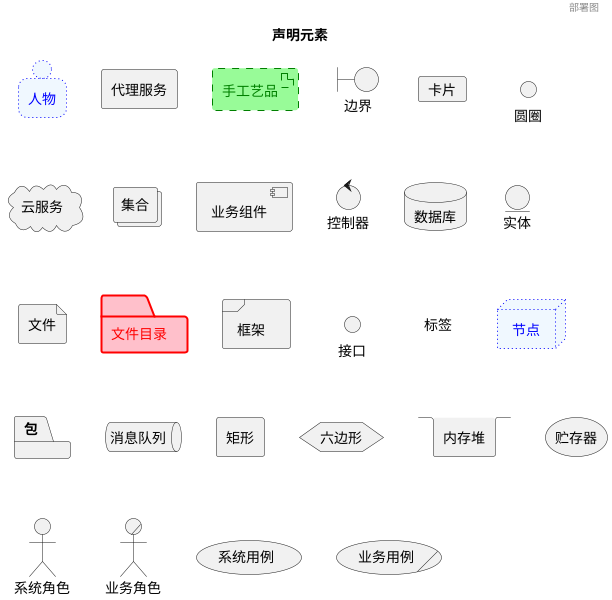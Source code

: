 @startuml
'https://plantuml.com/deployment-diagram
title 声明元素
header 部署图

person 人物 #aliceblue;line:blue;line.dotted;text:blue
agent 代理服务
artifact 手工艺品 #palegreen;line:green;line.dashed;text:green
boundary 边界
card 卡片
circle 圆圈
cloud 云服务
collections 集合
component 业务组件
control 控制器
database 数据库
entity 实体
file 文件
folder 文件目录 #pink;line:red;line.bold;text:red
frame 框架
interface 接口
label 标签
node 节点 #aliceblue;line:blue;line.dotted;text:blue
package 包
queue 消息队列
rectangle 矩形
hexagon 六边形
stack 内存堆
storage 贮存器
actor 系统角色
actor/ "业务角色"
usecase 系统用例
usecase/ "业务用例"

newpage

title 元素描述

folder folder [
    这是个 <b>文件夹
    ----
    您可以使用
    ====
    不同类型
    ....
    的分隔符
]

node node [
    这是个 <b>结点
    ----
    您可以使用
    ====
    不同类型
    ....
    的分隔符
]

database database #gold;line:green;line.dashed;text:blue [
    这是个 <b>数据库
    ----
    您可以使用
    ====
    不同类型
    ....
    的分隔符
]

usecase usecase [
    这是个 <b>用例
    ----
    您可以使用
    ====
    不同类型
    ....
    的分隔符
]
@enduml